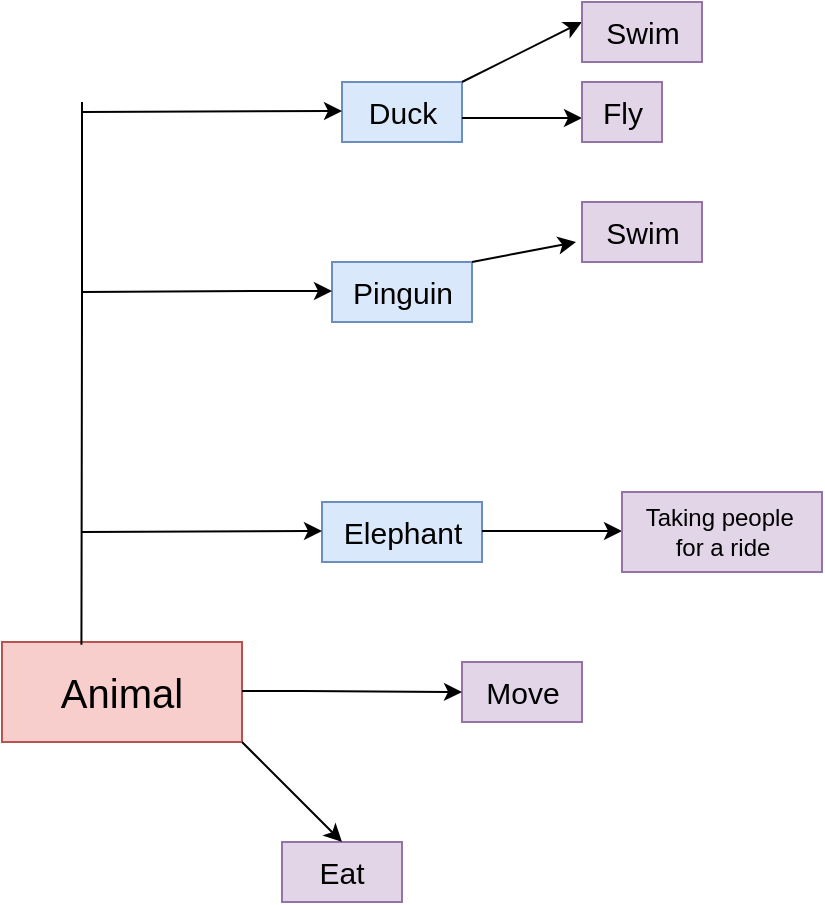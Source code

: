 <mxfile version="24.2.7" type="github">
  <diagram name="Page-1" id="BY7IwDNdgKhXzsTORp1q">
    <mxGraphModel dx="1744" dy="931" grid="1" gridSize="10" guides="1" tooltips="1" connect="1" arrows="1" fold="1" page="1" pageScale="1" pageWidth="850" pageHeight="1100" math="0" shadow="0">
      <root>
        <mxCell id="0" />
        <mxCell id="1" parent="0" />
        <mxCell id="uxEyV9D7KYgsBCDAAckX-2" value="&lt;font style=&quot;font-size: 20px;&quot;&gt;Animal&lt;/font&gt;" style="text;align=center;html=1;verticalAlign=middle;whiteSpace=wrap;rounded=0;fillColor=#f8cecc;strokeColor=#b85450;" vertex="1" parent="1">
          <mxGeometry x="60" y="520" width="120" height="50" as="geometry" />
        </mxCell>
        <mxCell id="uxEyV9D7KYgsBCDAAckX-3" value="&lt;font style=&quot;font-size: 15px;&quot;&gt;Pinguin&lt;/font&gt;" style="text;html=1;align=center;verticalAlign=middle;resizable=0;points=[];autosize=1;strokeColor=#6c8ebf;fillColor=#dae8fc;" vertex="1" parent="1">
          <mxGeometry x="225" y="330" width="70" height="30" as="geometry" />
        </mxCell>
        <mxCell id="uxEyV9D7KYgsBCDAAckX-4" value="&lt;font style=&quot;font-size: 15px;&quot;&gt;Elephant&lt;/font&gt;" style="text;html=1;align=center;verticalAlign=middle;resizable=0;points=[];autosize=1;strokeColor=#6c8ebf;fillColor=#dae8fc;" vertex="1" parent="1">
          <mxGeometry x="220" y="450" width="80" height="30" as="geometry" />
        </mxCell>
        <mxCell id="uxEyV9D7KYgsBCDAAckX-5" value="&lt;font style=&quot;font-size: 15px;&quot;&gt;Duck&lt;/font&gt;" style="text;html=1;align=center;verticalAlign=middle;resizable=0;points=[];autosize=1;strokeColor=#6c8ebf;fillColor=#dae8fc;" vertex="1" parent="1">
          <mxGeometry x="230" y="240" width="60" height="30" as="geometry" />
        </mxCell>
        <mxCell id="uxEyV9D7KYgsBCDAAckX-11" value="" style="endArrow=none;html=1;rounded=0;exitX=0.331;exitY=0.027;exitDx=0;exitDy=0;exitPerimeter=0;" edge="1" parent="1" source="uxEyV9D7KYgsBCDAAckX-2">
          <mxGeometry width="50" height="50" relative="1" as="geometry">
            <mxPoint x="100" y="460" as="sourcePoint" />
            <mxPoint x="100" y="250" as="targetPoint" />
            <Array as="points">
              <mxPoint x="100" y="350" />
            </Array>
          </mxGeometry>
        </mxCell>
        <mxCell id="uxEyV9D7KYgsBCDAAckX-15" value="&lt;font style=&quot;font-size: 15px;&quot;&gt;Move&lt;/font&gt;" style="text;html=1;align=center;verticalAlign=middle;resizable=0;points=[];autosize=1;strokeColor=#9673a6;fillColor=#e1d5e7;" vertex="1" parent="1">
          <mxGeometry x="290" y="530" width="60" height="30" as="geometry" />
        </mxCell>
        <mxCell id="uxEyV9D7KYgsBCDAAckX-17" value="&lt;font style=&quot;font-size: 15px;&quot;&gt;Eat&lt;/font&gt;" style="whiteSpace=wrap;html=1;fillColor=#e1d5e7;strokeColor=#9673a6;gradientColor=none;" vertex="1" parent="1">
          <mxGeometry x="200" y="620" width="60" height="30" as="geometry" />
        </mxCell>
        <mxCell id="uxEyV9D7KYgsBCDAAckX-24" value="" style="endArrow=classic;html=1;rounded=0;" edge="1" parent="1">
          <mxGeometry width="50" height="50" relative="1" as="geometry">
            <mxPoint x="100" y="465" as="sourcePoint" />
            <mxPoint x="220" y="464.5" as="targetPoint" />
          </mxGeometry>
        </mxCell>
        <mxCell id="uxEyV9D7KYgsBCDAAckX-25" value="" style="endArrow=classic;html=1;rounded=0;" edge="1" parent="1">
          <mxGeometry width="50" height="50" relative="1" as="geometry">
            <mxPoint x="100" y="345" as="sourcePoint" />
            <mxPoint x="225" y="344.5" as="targetPoint" />
            <Array as="points">
              <mxPoint x="185" y="344.5" />
            </Array>
          </mxGeometry>
        </mxCell>
        <mxCell id="uxEyV9D7KYgsBCDAAckX-26" value="" style="endArrow=classic;html=1;rounded=0;" edge="1" parent="1">
          <mxGeometry width="50" height="50" relative="1" as="geometry">
            <mxPoint x="100" y="255" as="sourcePoint" />
            <mxPoint x="230" y="254.5" as="targetPoint" />
          </mxGeometry>
        </mxCell>
        <mxCell id="uxEyV9D7KYgsBCDAAckX-27" value="" style="endArrow=classic;html=1;rounded=0;" edge="1" parent="1">
          <mxGeometry width="50" height="50" relative="1" as="geometry">
            <mxPoint x="180" y="544.5" as="sourcePoint" />
            <mxPoint x="290" y="545" as="targetPoint" />
            <Array as="points">
              <mxPoint x="210" y="544.5" />
            </Array>
          </mxGeometry>
        </mxCell>
        <mxCell id="uxEyV9D7KYgsBCDAAckX-28" value="" style="endArrow=classic;html=1;rounded=0;" edge="1" parent="1">
          <mxGeometry width="50" height="50" relative="1" as="geometry">
            <mxPoint x="180" y="570" as="sourcePoint" />
            <mxPoint x="230" y="620" as="targetPoint" />
            <Array as="points">
              <mxPoint x="200" y="590" />
            </Array>
          </mxGeometry>
        </mxCell>
        <mxCell id="uxEyV9D7KYgsBCDAAckX-29" value="" style="endArrow=classic;html=1;rounded=0;" edge="1" parent="1">
          <mxGeometry width="50" height="50" relative="1" as="geometry">
            <mxPoint x="290" y="240" as="sourcePoint" />
            <mxPoint x="350" y="210" as="targetPoint" />
          </mxGeometry>
        </mxCell>
        <mxCell id="uxEyV9D7KYgsBCDAAckX-30" value="" style="endArrow=classic;html=1;rounded=0;" edge="1" parent="1">
          <mxGeometry width="50" height="50" relative="1" as="geometry">
            <mxPoint x="290" y="258" as="sourcePoint" />
            <mxPoint x="350" y="258" as="targetPoint" />
          </mxGeometry>
        </mxCell>
        <mxCell id="uxEyV9D7KYgsBCDAAckX-31" value="&lt;font style=&quot;font-size: 15px;&quot;&gt;Swim&lt;/font&gt;" style="text;html=1;align=center;verticalAlign=middle;resizable=0;points=[];autosize=1;strokeColor=#9673a6;fillColor=#e1d5e7;" vertex="1" parent="1">
          <mxGeometry x="350" y="200" width="60" height="30" as="geometry" />
        </mxCell>
        <mxCell id="uxEyV9D7KYgsBCDAAckX-32" value="&lt;font style=&quot;font-size: 15px;&quot;&gt;Fly&lt;/font&gt;" style="text;html=1;align=center;verticalAlign=middle;resizable=0;points=[];autosize=1;strokeColor=#9673a6;fillColor=#e1d5e7;" vertex="1" parent="1">
          <mxGeometry x="350" y="240" width="40" height="30" as="geometry" />
        </mxCell>
        <mxCell id="uxEyV9D7KYgsBCDAAckX-35" value="&lt;font style=&quot;font-size: 15px;&quot;&gt;Swim&lt;/font&gt;" style="text;html=1;align=center;verticalAlign=middle;resizable=0;points=[];autosize=1;strokeColor=#9673a6;fillColor=#e1d5e7;" vertex="1" parent="1">
          <mxGeometry x="350" y="300" width="60" height="30" as="geometry" />
        </mxCell>
        <mxCell id="uxEyV9D7KYgsBCDAAckX-36" value="" style="endArrow=classic;html=1;rounded=0;entryX=-0.05;entryY=0.667;entryDx=0;entryDy=0;entryPerimeter=0;" edge="1" parent="1" target="uxEyV9D7KYgsBCDAAckX-35">
          <mxGeometry width="50" height="50" relative="1" as="geometry">
            <mxPoint x="295" y="330" as="sourcePoint" />
            <mxPoint x="355" y="330" as="targetPoint" />
          </mxGeometry>
        </mxCell>
        <mxCell id="uxEyV9D7KYgsBCDAAckX-37" value="" style="endArrow=classic;html=1;rounded=0;" edge="1" parent="1">
          <mxGeometry width="50" height="50" relative="1" as="geometry">
            <mxPoint x="300" y="464.5" as="sourcePoint" />
            <mxPoint x="370" y="464.5" as="targetPoint" />
          </mxGeometry>
        </mxCell>
        <mxCell id="uxEyV9D7KYgsBCDAAckX-38" value="Taking people&amp;nbsp;&lt;div&gt;for a ride&lt;/div&gt;" style="text;html=1;align=center;verticalAlign=middle;resizable=0;points=[];autosize=1;strokeColor=#9673a6;fillColor=#e1d5e7;" vertex="1" parent="1">
          <mxGeometry x="370" y="445" width="100" height="40" as="geometry" />
        </mxCell>
      </root>
    </mxGraphModel>
  </diagram>
</mxfile>
